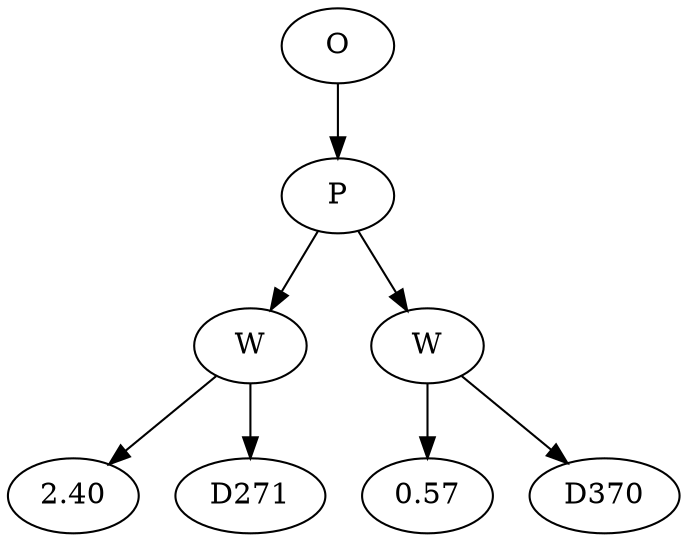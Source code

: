 // Tree
digraph {
	2988039 [label=O]
	2988040 [label=P]
	2988039 -> 2988040
	2988041 [label=W]
	2988040 -> 2988041
	2988042 [label=2.40]
	2988041 -> 2988042
	2988043 [label=D271]
	2988041 -> 2988043
	2988044 [label=W]
	2988040 -> 2988044
	2988045 [label=0.57]
	2988044 -> 2988045
	2988046 [label=D370]
	2988044 -> 2988046
}
